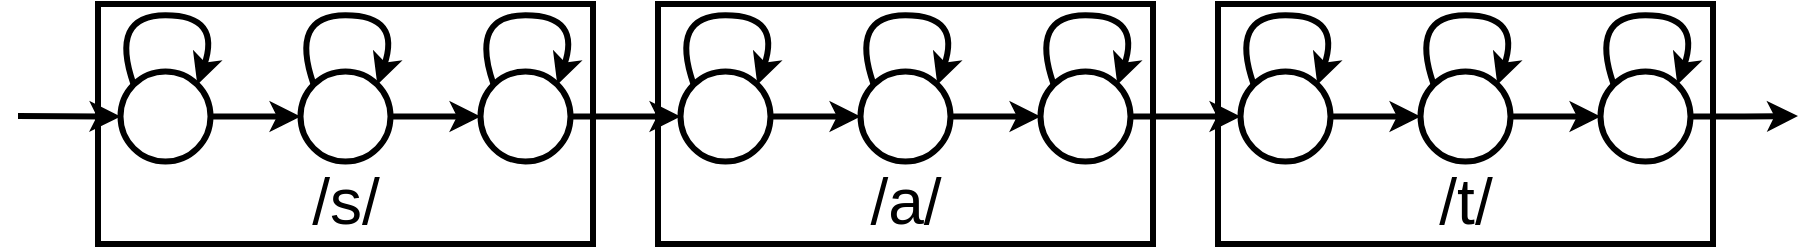 <mxfile version="15.7.3" type="device"><diagram id="BhX7GwGbNRsckFG78xXi" name="Page-1"><mxGraphModel dx="871" dy="578" grid="1" gridSize="10" guides="1" tooltips="1" connect="1" arrows="1" fold="1" page="1" pageScale="1" pageWidth="850" pageHeight="1100" math="0" shadow="0"><root><mxCell id="0"/><mxCell id="1" parent="0"/><mxCell id="85HuZp92Nyqs54lF7Q_O-9" value="" style="rounded=0;whiteSpace=wrap;html=1;strokeWidth=3;" vertex="1" parent="1"><mxGeometry x="80" y="240" width="247.5" height="120" as="geometry"/></mxCell><mxCell id="85HuZp92Nyqs54lF7Q_O-25" value="" style="rounded=0;whiteSpace=wrap;html=1;strokeWidth=3;" vertex="1" parent="1"><mxGeometry x="640" y="240" width="247.5" height="120" as="geometry"/></mxCell><mxCell id="85HuZp92Nyqs54lF7Q_O-15" value="" style="rounded=0;whiteSpace=wrap;html=1;strokeWidth=3;" vertex="1" parent="1"><mxGeometry x="360" y="240" width="247.5" height="120" as="geometry"/></mxCell><mxCell id="85HuZp92Nyqs54lF7Q_O-37" style="edgeStyle=orthogonalEdgeStyle;rounded=0;orthogonalLoop=1;jettySize=auto;html=1;strokeWidth=3;entryX=0;entryY=0.5;entryDx=0;entryDy=0;" edge="1" parent="1" source="85HuZp92Nyqs54lF7Q_O-3" target="85HuZp92Nyqs54lF7Q_O-16"><mxGeometry relative="1" as="geometry"><mxPoint x="340" y="296" as="targetPoint"/></mxGeometry></mxCell><mxCell id="85HuZp92Nyqs54lF7Q_O-38" style="edgeStyle=orthogonalEdgeStyle;rounded=0;orthogonalLoop=1;jettySize=auto;html=1;entryX=0;entryY=0.5;entryDx=0;entryDy=0;strokeWidth=3;" edge="1" parent="1" source="85HuZp92Nyqs54lF7Q_O-18" target="85HuZp92Nyqs54lF7Q_O-26"><mxGeometry relative="1" as="geometry"/></mxCell><mxCell id="Nxe1psWkdnYYio2hj0uG-2" value="" style="ellipse;whiteSpace=wrap;html=1;aspect=fixed;strokeWidth=3;" parent="1" vertex="1"><mxGeometry x="91.25" y="273.75" width="45" height="45" as="geometry"/></mxCell><mxCell id="85HuZp92Nyqs54lF7Q_O-2" value="" style="ellipse;whiteSpace=wrap;html=1;aspect=fixed;strokeWidth=3;" vertex="1" parent="1"><mxGeometry x="181.25" y="273.75" width="45" height="45" as="geometry"/></mxCell><mxCell id="85HuZp92Nyqs54lF7Q_O-3" value="" style="ellipse;whiteSpace=wrap;html=1;aspect=fixed;strokeWidth=3;" vertex="1" parent="1"><mxGeometry x="271.25" y="273.75" width="45" height="45" as="geometry"/></mxCell><mxCell id="85HuZp92Nyqs54lF7Q_O-4" value="" style="endArrow=classic;html=1;rounded=0;exitX=1;exitY=0.5;exitDx=0;exitDy=0;entryX=0;entryY=0.5;entryDx=0;entryDy=0;strokeWidth=3;" edge="1" parent="1" source="85HuZp92Nyqs54lF7Q_O-2" target="85HuZp92Nyqs54lF7Q_O-3"><mxGeometry x="80" y="240" width="50" height="50" as="geometry"><mxPoint x="248.75" y="307.5" as="sourcePoint"/><mxPoint x="276.875" y="279.375" as="targetPoint"/></mxGeometry></mxCell><mxCell id="85HuZp92Nyqs54lF7Q_O-5" value="" style="endArrow=classic;html=1;rounded=0;exitX=1;exitY=0.5;exitDx=0;exitDy=0;entryX=0;entryY=0.5;entryDx=0;entryDy=0;strokeWidth=3;" edge="1" parent="1" source="Nxe1psWkdnYYio2hj0uG-2" target="85HuZp92Nyqs54lF7Q_O-2"><mxGeometry x="80" y="240" width="50" height="50" as="geometry"><mxPoint x="248.75" y="307.5" as="sourcePoint"/><mxPoint x="276.875" y="279.375" as="targetPoint"/></mxGeometry></mxCell><mxCell id="85HuZp92Nyqs54lF7Q_O-6" value="" style="curved=1;endArrow=classic;html=1;rounded=0;entryX=1;entryY=0;entryDx=0;entryDy=0;exitX=0;exitY=0;exitDx=0;exitDy=0;strokeWidth=3;" edge="1" parent="1" source="Nxe1psWkdnYYio2hj0uG-2" target="Nxe1psWkdnYYio2hj0uG-2"><mxGeometry x="80" y="240" width="50" height="50" as="geometry"><mxPoint x="248.75" y="307.5" as="sourcePoint"/><mxPoint x="125" y="268.125" as="targetPoint"/><Array as="points"><mxPoint x="85.625" y="245.625"/><mxPoint x="141.875" y="245.625"/></Array></mxGeometry></mxCell><mxCell id="85HuZp92Nyqs54lF7Q_O-7" value="" style="curved=1;endArrow=classic;html=1;rounded=0;strokeWidth=3;exitX=0;exitY=0;exitDx=0;exitDy=0;entryX=1;entryY=0;entryDx=0;entryDy=0;" edge="1" parent="1" source="85HuZp92Nyqs54lF7Q_O-2" target="85HuZp92Nyqs54lF7Q_O-2"><mxGeometry x="80" y="240" width="50" height="50" as="geometry"><mxPoint x="175.625" y="268.125" as="sourcePoint"/><mxPoint x="226.25" y="273.75" as="targetPoint"/><Array as="points"><mxPoint x="175.625" y="245.625"/><mxPoint x="231.875" y="245.625"/></Array></mxGeometry></mxCell><mxCell id="85HuZp92Nyqs54lF7Q_O-8" value="" style="curved=1;endArrow=classic;html=1;rounded=0;strokeWidth=3;exitX=0;exitY=0;exitDx=0;exitDy=0;entryX=1;entryY=0;entryDx=0;entryDy=0;" edge="1" parent="1" source="85HuZp92Nyqs54lF7Q_O-3" target="85HuZp92Nyqs54lF7Q_O-3"><mxGeometry x="80" y="240" width="50" height="50" as="geometry"><mxPoint x="260" y="273.75" as="sourcePoint"/><mxPoint x="309.5" y="268.125" as="targetPoint"/><Array as="points"><mxPoint x="265.625" y="245.625"/><mxPoint x="321.875" y="245.625"/></Array></mxGeometry></mxCell><mxCell id="85HuZp92Nyqs54lF7Q_O-39" value="&lt;font style=&quot;font-size: 32px&quot;&gt;/s/&lt;/font&gt;" style="text;html=1;strokeColor=none;fillColor=none;align=center;verticalAlign=middle;whiteSpace=wrap;rounded=0;" vertex="1" parent="1"><mxGeometry x="173.75" y="318.75" width="60" height="41.25" as="geometry"/></mxCell><mxCell id="85HuZp92Nyqs54lF7Q_O-16" value="" style="ellipse;whiteSpace=wrap;html=1;aspect=fixed;strokeWidth=3;" vertex="1" parent="1"><mxGeometry x="371.25" y="273.75" width="45" height="45" as="geometry"/></mxCell><mxCell id="85HuZp92Nyqs54lF7Q_O-17" value="" style="ellipse;whiteSpace=wrap;html=1;aspect=fixed;strokeWidth=3;" vertex="1" parent="1"><mxGeometry x="461.25" y="273.75" width="45" height="45" as="geometry"/></mxCell><mxCell id="85HuZp92Nyqs54lF7Q_O-18" value="" style="ellipse;whiteSpace=wrap;html=1;aspect=fixed;strokeWidth=3;" vertex="1" parent="1"><mxGeometry x="551.25" y="273.75" width="45" height="45" as="geometry"/></mxCell><mxCell id="85HuZp92Nyqs54lF7Q_O-19" value="" style="endArrow=classic;html=1;rounded=0;exitX=1;exitY=0.5;exitDx=0;exitDy=0;entryX=0;entryY=0.5;entryDx=0;entryDy=0;strokeWidth=3;" edge="1" parent="1" source="85HuZp92Nyqs54lF7Q_O-17" target="85HuZp92Nyqs54lF7Q_O-18"><mxGeometry x="360" y="240" width="50" height="50" as="geometry"><mxPoint x="528.75" y="307.5" as="sourcePoint"/><mxPoint x="556.875" y="279.375" as="targetPoint"/></mxGeometry></mxCell><mxCell id="85HuZp92Nyqs54lF7Q_O-20" value="" style="endArrow=classic;html=1;rounded=0;exitX=1;exitY=0.5;exitDx=0;exitDy=0;entryX=0;entryY=0.5;entryDx=0;entryDy=0;strokeWidth=3;" edge="1" parent="1" source="85HuZp92Nyqs54lF7Q_O-16" target="85HuZp92Nyqs54lF7Q_O-17"><mxGeometry x="360" y="240" width="50" height="50" as="geometry"><mxPoint x="528.75" y="307.5" as="sourcePoint"/><mxPoint x="556.875" y="279.375" as="targetPoint"/></mxGeometry></mxCell><mxCell id="85HuZp92Nyqs54lF7Q_O-21" value="" style="curved=1;endArrow=classic;html=1;rounded=0;entryX=1;entryY=0;entryDx=0;entryDy=0;exitX=0;exitY=0;exitDx=0;exitDy=0;strokeWidth=3;" edge="1" parent="1" source="85HuZp92Nyqs54lF7Q_O-16" target="85HuZp92Nyqs54lF7Q_O-16"><mxGeometry x="360" y="240" width="50" height="50" as="geometry"><mxPoint x="528.75" y="307.5" as="sourcePoint"/><mxPoint x="405" y="268.125" as="targetPoint"/><Array as="points"><mxPoint x="365.625" y="245.625"/><mxPoint x="421.875" y="245.625"/></Array></mxGeometry></mxCell><mxCell id="85HuZp92Nyqs54lF7Q_O-22" value="" style="curved=1;endArrow=classic;html=1;rounded=0;strokeWidth=3;exitX=0;exitY=0;exitDx=0;exitDy=0;entryX=1;entryY=0;entryDx=0;entryDy=0;" edge="1" parent="1" source="85HuZp92Nyqs54lF7Q_O-17" target="85HuZp92Nyqs54lF7Q_O-17"><mxGeometry x="360" y="240" width="50" height="50" as="geometry"><mxPoint x="455.625" y="268.125" as="sourcePoint"/><mxPoint x="506.25" y="273.75" as="targetPoint"/><Array as="points"><mxPoint x="455.625" y="245.625"/><mxPoint x="511.875" y="245.625"/></Array></mxGeometry></mxCell><mxCell id="85HuZp92Nyqs54lF7Q_O-23" value="" style="curved=1;endArrow=classic;html=1;rounded=0;strokeWidth=3;exitX=0;exitY=0;exitDx=0;exitDy=0;entryX=1;entryY=0;entryDx=0;entryDy=0;" edge="1" parent="1" source="85HuZp92Nyqs54lF7Q_O-18" target="85HuZp92Nyqs54lF7Q_O-18"><mxGeometry x="360" y="240" width="50" height="50" as="geometry"><mxPoint x="540" y="273.75" as="sourcePoint"/><mxPoint x="589.5" y="268.125" as="targetPoint"/><Array as="points"><mxPoint x="545.625" y="245.625"/><mxPoint x="601.875" y="245.625"/></Array></mxGeometry></mxCell><mxCell id="85HuZp92Nyqs54lF7Q_O-40" value="&lt;font style=&quot;font-size: 32px&quot;&gt;/a/&lt;/font&gt;" style="text;html=1;strokeColor=none;fillColor=none;align=center;verticalAlign=middle;whiteSpace=wrap;rounded=0;" vertex="1" parent="1"><mxGeometry x="453.75" y="318.75" width="60" height="41.25" as="geometry"/></mxCell><mxCell id="85HuZp92Nyqs54lF7Q_O-26" value="" style="ellipse;whiteSpace=wrap;html=1;aspect=fixed;strokeWidth=3;" vertex="1" parent="1"><mxGeometry x="651.25" y="273.75" width="45" height="45" as="geometry"/></mxCell><mxCell id="85HuZp92Nyqs54lF7Q_O-27" value="" style="ellipse;whiteSpace=wrap;html=1;aspect=fixed;strokeWidth=3;" vertex="1" parent="1"><mxGeometry x="741.25" y="273.75" width="45" height="45" as="geometry"/></mxCell><mxCell id="85HuZp92Nyqs54lF7Q_O-43" style="edgeStyle=orthogonalEdgeStyle;rounded=0;orthogonalLoop=1;jettySize=auto;html=1;fontSize=32;strokeWidth=3;" edge="1" parent="1" source="85HuZp92Nyqs54lF7Q_O-28"><mxGeometry relative="1" as="geometry"><mxPoint x="930" y="296" as="targetPoint"/></mxGeometry></mxCell><mxCell id="85HuZp92Nyqs54lF7Q_O-28" value="" style="ellipse;whiteSpace=wrap;html=1;aspect=fixed;strokeWidth=3;" vertex="1" parent="1"><mxGeometry x="831.25" y="273.75" width="45" height="45" as="geometry"/></mxCell><mxCell id="85HuZp92Nyqs54lF7Q_O-29" value="" style="endArrow=classic;html=1;rounded=0;exitX=1;exitY=0.5;exitDx=0;exitDy=0;entryX=0;entryY=0.5;entryDx=0;entryDy=0;strokeWidth=3;" edge="1" parent="1" source="85HuZp92Nyqs54lF7Q_O-27" target="85HuZp92Nyqs54lF7Q_O-28"><mxGeometry x="640" y="240" width="50" height="50" as="geometry"><mxPoint x="808.75" y="307.5" as="sourcePoint"/><mxPoint x="836.875" y="279.375" as="targetPoint"/></mxGeometry></mxCell><mxCell id="85HuZp92Nyqs54lF7Q_O-30" value="" style="endArrow=classic;html=1;rounded=0;exitX=1;exitY=0.5;exitDx=0;exitDy=0;entryX=0;entryY=0.5;entryDx=0;entryDy=0;strokeWidth=3;" edge="1" parent="1" source="85HuZp92Nyqs54lF7Q_O-26" target="85HuZp92Nyqs54lF7Q_O-27"><mxGeometry x="640" y="240" width="50" height="50" as="geometry"><mxPoint x="808.75" y="307.5" as="sourcePoint"/><mxPoint x="836.875" y="279.375" as="targetPoint"/></mxGeometry></mxCell><mxCell id="85HuZp92Nyqs54lF7Q_O-31" value="" style="curved=1;endArrow=classic;html=1;rounded=0;entryX=1;entryY=0;entryDx=0;entryDy=0;exitX=0;exitY=0;exitDx=0;exitDy=0;strokeWidth=3;" edge="1" parent="1" source="85HuZp92Nyqs54lF7Q_O-26" target="85HuZp92Nyqs54lF7Q_O-26"><mxGeometry x="640" y="240" width="50" height="50" as="geometry"><mxPoint x="808.75" y="307.5" as="sourcePoint"/><mxPoint x="685" y="268.125" as="targetPoint"/><Array as="points"><mxPoint x="645.625" y="245.625"/><mxPoint x="701.875" y="245.625"/></Array></mxGeometry></mxCell><mxCell id="85HuZp92Nyqs54lF7Q_O-32" value="" style="curved=1;endArrow=classic;html=1;rounded=0;strokeWidth=3;exitX=0;exitY=0;exitDx=0;exitDy=0;entryX=1;entryY=0;entryDx=0;entryDy=0;" edge="1" parent="1" source="85HuZp92Nyqs54lF7Q_O-27" target="85HuZp92Nyqs54lF7Q_O-27"><mxGeometry x="640" y="240" width="50" height="50" as="geometry"><mxPoint x="735.625" y="268.125" as="sourcePoint"/><mxPoint x="786.25" y="273.75" as="targetPoint"/><Array as="points"><mxPoint x="735.625" y="245.625"/><mxPoint x="791.875" y="245.625"/></Array></mxGeometry></mxCell><mxCell id="85HuZp92Nyqs54lF7Q_O-33" value="" style="curved=1;endArrow=classic;html=1;rounded=0;strokeWidth=3;exitX=0;exitY=0;exitDx=0;exitDy=0;entryX=1;entryY=0;entryDx=0;entryDy=0;" edge="1" parent="1" source="85HuZp92Nyqs54lF7Q_O-28" target="85HuZp92Nyqs54lF7Q_O-28"><mxGeometry x="640" y="240" width="50" height="50" as="geometry"><mxPoint x="820" y="273.75" as="sourcePoint"/><mxPoint x="869.5" y="268.125" as="targetPoint"/><Array as="points"><mxPoint x="825.625" y="245.625"/><mxPoint x="881.875" y="245.625"/></Array></mxGeometry></mxCell><mxCell id="85HuZp92Nyqs54lF7Q_O-41" value="&lt;font style=&quot;font-size: 32px&quot;&gt;/t/&lt;/font&gt;" style="text;html=1;strokeColor=none;fillColor=none;align=center;verticalAlign=middle;whiteSpace=wrap;rounded=0;" vertex="1" parent="1"><mxGeometry x="733.75" y="318.75" width="60" height="41.25" as="geometry"/></mxCell><mxCell id="85HuZp92Nyqs54lF7Q_O-42" value="" style="endArrow=classic;html=1;rounded=0;fontSize=32;strokeWidth=3;entryX=0;entryY=0.5;entryDx=0;entryDy=0;" edge="1" parent="1" target="Nxe1psWkdnYYio2hj0uG-2"><mxGeometry width="50" height="50" relative="1" as="geometry"><mxPoint x="40" y="296" as="sourcePoint"/><mxPoint x="60" y="310" as="targetPoint"/></mxGeometry></mxCell></root></mxGraphModel></diagram></mxfile>